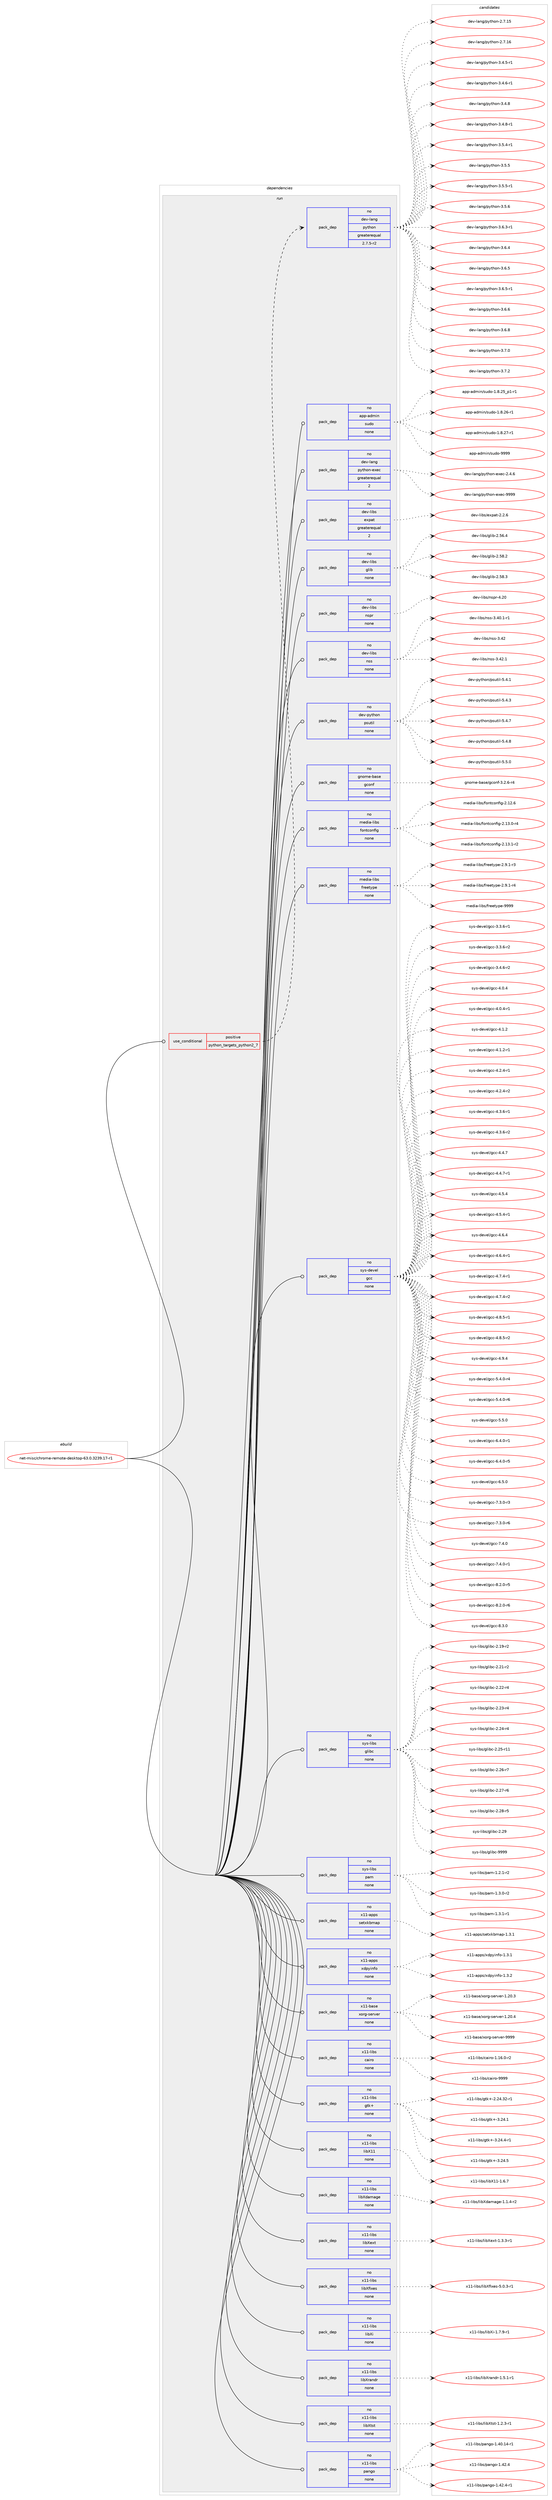 digraph prolog {

# *************
# Graph options
# *************

newrank=true;
concentrate=true;
compound=true;
graph [rankdir=LR,fontname=Helvetica,fontsize=10,ranksep=1.5];#, ranksep=2.5, nodesep=0.2];
edge  [arrowhead=vee];
node  [fontname=Helvetica,fontsize=10];

# **********
# The ebuild
# **********

subgraph cluster_leftcol {
color=gray;
rank=same;
label=<<i>ebuild</i>>;
id [label="net-misc/chrome-remote-desktop-63.0.3239.17-r1", color=red, width=4, href="../net-misc/chrome-remote-desktop-63.0.3239.17-r1.svg"];
}

# ****************
# The dependencies
# ****************

subgraph cluster_midcol {
color=gray;
label=<<i>dependencies</i>>;
subgraph cluster_compile {
fillcolor="#eeeeee";
style=filled;
label=<<i>compile</i>>;
}
subgraph cluster_compileandrun {
fillcolor="#eeeeee";
style=filled;
label=<<i>compile and run</i>>;
}
subgraph cluster_run {
fillcolor="#eeeeee";
style=filled;
label=<<i>run</i>>;
subgraph cond447942 {
dependency1666255 [label=<<TABLE BORDER="0" CELLBORDER="1" CELLSPACING="0" CELLPADDING="4"><TR><TD ROWSPAN="3" CELLPADDING="10">use_conditional</TD></TR><TR><TD>positive</TD></TR><TR><TD>python_targets_python2_7</TD></TR></TABLE>>, shape=none, color=red];
subgraph pack1191206 {
dependency1666256 [label=<<TABLE BORDER="0" CELLBORDER="1" CELLSPACING="0" CELLPADDING="4" WIDTH="220"><TR><TD ROWSPAN="6" CELLPADDING="30">pack_dep</TD></TR><TR><TD WIDTH="110">no</TD></TR><TR><TD>dev-lang</TD></TR><TR><TD>python</TD></TR><TR><TD>greaterequal</TD></TR><TR><TD>2.7.5-r2</TD></TR></TABLE>>, shape=none, color=blue];
}
dependency1666255:e -> dependency1666256:w [weight=20,style="dashed",arrowhead="vee"];
}
id:e -> dependency1666255:w [weight=20,style="solid",arrowhead="odot"];
subgraph pack1191207 {
dependency1666257 [label=<<TABLE BORDER="0" CELLBORDER="1" CELLSPACING="0" CELLPADDING="4" WIDTH="220"><TR><TD ROWSPAN="6" CELLPADDING="30">pack_dep</TD></TR><TR><TD WIDTH="110">no</TD></TR><TR><TD>app-admin</TD></TR><TR><TD>sudo</TD></TR><TR><TD>none</TD></TR><TR><TD></TD></TR></TABLE>>, shape=none, color=blue];
}
id:e -> dependency1666257:w [weight=20,style="solid",arrowhead="odot"];
subgraph pack1191208 {
dependency1666258 [label=<<TABLE BORDER="0" CELLBORDER="1" CELLSPACING="0" CELLPADDING="4" WIDTH="220"><TR><TD ROWSPAN="6" CELLPADDING="30">pack_dep</TD></TR><TR><TD WIDTH="110">no</TD></TR><TR><TD>dev-lang</TD></TR><TR><TD>python-exec</TD></TR><TR><TD>greaterequal</TD></TR><TR><TD>2</TD></TR></TABLE>>, shape=none, color=blue];
}
id:e -> dependency1666258:w [weight=20,style="solid",arrowhead="odot"];
subgraph pack1191209 {
dependency1666259 [label=<<TABLE BORDER="0" CELLBORDER="1" CELLSPACING="0" CELLPADDING="4" WIDTH="220"><TR><TD ROWSPAN="6" CELLPADDING="30">pack_dep</TD></TR><TR><TD WIDTH="110">no</TD></TR><TR><TD>dev-libs</TD></TR><TR><TD>expat</TD></TR><TR><TD>greaterequal</TD></TR><TR><TD>2</TD></TR></TABLE>>, shape=none, color=blue];
}
id:e -> dependency1666259:w [weight=20,style="solid",arrowhead="odot"];
subgraph pack1191210 {
dependency1666260 [label=<<TABLE BORDER="0" CELLBORDER="1" CELLSPACING="0" CELLPADDING="4" WIDTH="220"><TR><TD ROWSPAN="6" CELLPADDING="30">pack_dep</TD></TR><TR><TD WIDTH="110">no</TD></TR><TR><TD>dev-libs</TD></TR><TR><TD>glib</TD></TR><TR><TD>none</TD></TR><TR><TD></TD></TR></TABLE>>, shape=none, color=blue];
}
id:e -> dependency1666260:w [weight=20,style="solid",arrowhead="odot"];
subgraph pack1191211 {
dependency1666261 [label=<<TABLE BORDER="0" CELLBORDER="1" CELLSPACING="0" CELLPADDING="4" WIDTH="220"><TR><TD ROWSPAN="6" CELLPADDING="30">pack_dep</TD></TR><TR><TD WIDTH="110">no</TD></TR><TR><TD>dev-libs</TD></TR><TR><TD>nspr</TD></TR><TR><TD>none</TD></TR><TR><TD></TD></TR></TABLE>>, shape=none, color=blue];
}
id:e -> dependency1666261:w [weight=20,style="solid",arrowhead="odot"];
subgraph pack1191212 {
dependency1666262 [label=<<TABLE BORDER="0" CELLBORDER="1" CELLSPACING="0" CELLPADDING="4" WIDTH="220"><TR><TD ROWSPAN="6" CELLPADDING="30">pack_dep</TD></TR><TR><TD WIDTH="110">no</TD></TR><TR><TD>dev-libs</TD></TR><TR><TD>nss</TD></TR><TR><TD>none</TD></TR><TR><TD></TD></TR></TABLE>>, shape=none, color=blue];
}
id:e -> dependency1666262:w [weight=20,style="solid",arrowhead="odot"];
subgraph pack1191213 {
dependency1666263 [label=<<TABLE BORDER="0" CELLBORDER="1" CELLSPACING="0" CELLPADDING="4" WIDTH="220"><TR><TD ROWSPAN="6" CELLPADDING="30">pack_dep</TD></TR><TR><TD WIDTH="110">no</TD></TR><TR><TD>dev-python</TD></TR><TR><TD>psutil</TD></TR><TR><TD>none</TD></TR><TR><TD></TD></TR></TABLE>>, shape=none, color=blue];
}
id:e -> dependency1666263:w [weight=20,style="solid",arrowhead="odot"];
subgraph pack1191214 {
dependency1666264 [label=<<TABLE BORDER="0" CELLBORDER="1" CELLSPACING="0" CELLPADDING="4" WIDTH="220"><TR><TD ROWSPAN="6" CELLPADDING="30">pack_dep</TD></TR><TR><TD WIDTH="110">no</TD></TR><TR><TD>gnome-base</TD></TR><TR><TD>gconf</TD></TR><TR><TD>none</TD></TR><TR><TD></TD></TR></TABLE>>, shape=none, color=blue];
}
id:e -> dependency1666264:w [weight=20,style="solid",arrowhead="odot"];
subgraph pack1191215 {
dependency1666265 [label=<<TABLE BORDER="0" CELLBORDER="1" CELLSPACING="0" CELLPADDING="4" WIDTH="220"><TR><TD ROWSPAN="6" CELLPADDING="30">pack_dep</TD></TR><TR><TD WIDTH="110">no</TD></TR><TR><TD>media-libs</TD></TR><TR><TD>fontconfig</TD></TR><TR><TD>none</TD></TR><TR><TD></TD></TR></TABLE>>, shape=none, color=blue];
}
id:e -> dependency1666265:w [weight=20,style="solid",arrowhead="odot"];
subgraph pack1191216 {
dependency1666266 [label=<<TABLE BORDER="0" CELLBORDER="1" CELLSPACING="0" CELLPADDING="4" WIDTH="220"><TR><TD ROWSPAN="6" CELLPADDING="30">pack_dep</TD></TR><TR><TD WIDTH="110">no</TD></TR><TR><TD>media-libs</TD></TR><TR><TD>freetype</TD></TR><TR><TD>none</TD></TR><TR><TD></TD></TR></TABLE>>, shape=none, color=blue];
}
id:e -> dependency1666266:w [weight=20,style="solid",arrowhead="odot"];
subgraph pack1191217 {
dependency1666267 [label=<<TABLE BORDER="0" CELLBORDER="1" CELLSPACING="0" CELLPADDING="4" WIDTH="220"><TR><TD ROWSPAN="6" CELLPADDING="30">pack_dep</TD></TR><TR><TD WIDTH="110">no</TD></TR><TR><TD>sys-devel</TD></TR><TR><TD>gcc</TD></TR><TR><TD>none</TD></TR><TR><TD></TD></TR></TABLE>>, shape=none, color=blue];
}
id:e -> dependency1666267:w [weight=20,style="solid",arrowhead="odot"];
subgraph pack1191218 {
dependency1666268 [label=<<TABLE BORDER="0" CELLBORDER="1" CELLSPACING="0" CELLPADDING="4" WIDTH="220"><TR><TD ROWSPAN="6" CELLPADDING="30">pack_dep</TD></TR><TR><TD WIDTH="110">no</TD></TR><TR><TD>sys-libs</TD></TR><TR><TD>glibc</TD></TR><TR><TD>none</TD></TR><TR><TD></TD></TR></TABLE>>, shape=none, color=blue];
}
id:e -> dependency1666268:w [weight=20,style="solid",arrowhead="odot"];
subgraph pack1191219 {
dependency1666269 [label=<<TABLE BORDER="0" CELLBORDER="1" CELLSPACING="0" CELLPADDING="4" WIDTH="220"><TR><TD ROWSPAN="6" CELLPADDING="30">pack_dep</TD></TR><TR><TD WIDTH="110">no</TD></TR><TR><TD>sys-libs</TD></TR><TR><TD>pam</TD></TR><TR><TD>none</TD></TR><TR><TD></TD></TR></TABLE>>, shape=none, color=blue];
}
id:e -> dependency1666269:w [weight=20,style="solid",arrowhead="odot"];
subgraph pack1191220 {
dependency1666270 [label=<<TABLE BORDER="0" CELLBORDER="1" CELLSPACING="0" CELLPADDING="4" WIDTH="220"><TR><TD ROWSPAN="6" CELLPADDING="30">pack_dep</TD></TR><TR><TD WIDTH="110">no</TD></TR><TR><TD>x11-apps</TD></TR><TR><TD>setxkbmap</TD></TR><TR><TD>none</TD></TR><TR><TD></TD></TR></TABLE>>, shape=none, color=blue];
}
id:e -> dependency1666270:w [weight=20,style="solid",arrowhead="odot"];
subgraph pack1191221 {
dependency1666271 [label=<<TABLE BORDER="0" CELLBORDER="1" CELLSPACING="0" CELLPADDING="4" WIDTH="220"><TR><TD ROWSPAN="6" CELLPADDING="30">pack_dep</TD></TR><TR><TD WIDTH="110">no</TD></TR><TR><TD>x11-apps</TD></TR><TR><TD>xdpyinfo</TD></TR><TR><TD>none</TD></TR><TR><TD></TD></TR></TABLE>>, shape=none, color=blue];
}
id:e -> dependency1666271:w [weight=20,style="solid",arrowhead="odot"];
subgraph pack1191222 {
dependency1666272 [label=<<TABLE BORDER="0" CELLBORDER="1" CELLSPACING="0" CELLPADDING="4" WIDTH="220"><TR><TD ROWSPAN="6" CELLPADDING="30">pack_dep</TD></TR><TR><TD WIDTH="110">no</TD></TR><TR><TD>x11-base</TD></TR><TR><TD>xorg-server</TD></TR><TR><TD>none</TD></TR><TR><TD></TD></TR></TABLE>>, shape=none, color=blue];
}
id:e -> dependency1666272:w [weight=20,style="solid",arrowhead="odot"];
subgraph pack1191223 {
dependency1666273 [label=<<TABLE BORDER="0" CELLBORDER="1" CELLSPACING="0" CELLPADDING="4" WIDTH="220"><TR><TD ROWSPAN="6" CELLPADDING="30">pack_dep</TD></TR><TR><TD WIDTH="110">no</TD></TR><TR><TD>x11-libs</TD></TR><TR><TD>cairo</TD></TR><TR><TD>none</TD></TR><TR><TD></TD></TR></TABLE>>, shape=none, color=blue];
}
id:e -> dependency1666273:w [weight=20,style="solid",arrowhead="odot"];
subgraph pack1191224 {
dependency1666274 [label=<<TABLE BORDER="0" CELLBORDER="1" CELLSPACING="0" CELLPADDING="4" WIDTH="220"><TR><TD ROWSPAN="6" CELLPADDING="30">pack_dep</TD></TR><TR><TD WIDTH="110">no</TD></TR><TR><TD>x11-libs</TD></TR><TR><TD>gtk+</TD></TR><TR><TD>none</TD></TR><TR><TD></TD></TR></TABLE>>, shape=none, color=blue];
}
id:e -> dependency1666274:w [weight=20,style="solid",arrowhead="odot"];
subgraph pack1191225 {
dependency1666275 [label=<<TABLE BORDER="0" CELLBORDER="1" CELLSPACING="0" CELLPADDING="4" WIDTH="220"><TR><TD ROWSPAN="6" CELLPADDING="30">pack_dep</TD></TR><TR><TD WIDTH="110">no</TD></TR><TR><TD>x11-libs</TD></TR><TR><TD>libX11</TD></TR><TR><TD>none</TD></TR><TR><TD></TD></TR></TABLE>>, shape=none, color=blue];
}
id:e -> dependency1666275:w [weight=20,style="solid",arrowhead="odot"];
subgraph pack1191226 {
dependency1666276 [label=<<TABLE BORDER="0" CELLBORDER="1" CELLSPACING="0" CELLPADDING="4" WIDTH="220"><TR><TD ROWSPAN="6" CELLPADDING="30">pack_dep</TD></TR><TR><TD WIDTH="110">no</TD></TR><TR><TD>x11-libs</TD></TR><TR><TD>libXdamage</TD></TR><TR><TD>none</TD></TR><TR><TD></TD></TR></TABLE>>, shape=none, color=blue];
}
id:e -> dependency1666276:w [weight=20,style="solid",arrowhead="odot"];
subgraph pack1191227 {
dependency1666277 [label=<<TABLE BORDER="0" CELLBORDER="1" CELLSPACING="0" CELLPADDING="4" WIDTH="220"><TR><TD ROWSPAN="6" CELLPADDING="30">pack_dep</TD></TR><TR><TD WIDTH="110">no</TD></TR><TR><TD>x11-libs</TD></TR><TR><TD>libXext</TD></TR><TR><TD>none</TD></TR><TR><TD></TD></TR></TABLE>>, shape=none, color=blue];
}
id:e -> dependency1666277:w [weight=20,style="solid",arrowhead="odot"];
subgraph pack1191228 {
dependency1666278 [label=<<TABLE BORDER="0" CELLBORDER="1" CELLSPACING="0" CELLPADDING="4" WIDTH="220"><TR><TD ROWSPAN="6" CELLPADDING="30">pack_dep</TD></TR><TR><TD WIDTH="110">no</TD></TR><TR><TD>x11-libs</TD></TR><TR><TD>libXfixes</TD></TR><TR><TD>none</TD></TR><TR><TD></TD></TR></TABLE>>, shape=none, color=blue];
}
id:e -> dependency1666278:w [weight=20,style="solid",arrowhead="odot"];
subgraph pack1191229 {
dependency1666279 [label=<<TABLE BORDER="0" CELLBORDER="1" CELLSPACING="0" CELLPADDING="4" WIDTH="220"><TR><TD ROWSPAN="6" CELLPADDING="30">pack_dep</TD></TR><TR><TD WIDTH="110">no</TD></TR><TR><TD>x11-libs</TD></TR><TR><TD>libXi</TD></TR><TR><TD>none</TD></TR><TR><TD></TD></TR></TABLE>>, shape=none, color=blue];
}
id:e -> dependency1666279:w [weight=20,style="solid",arrowhead="odot"];
subgraph pack1191230 {
dependency1666280 [label=<<TABLE BORDER="0" CELLBORDER="1" CELLSPACING="0" CELLPADDING="4" WIDTH="220"><TR><TD ROWSPAN="6" CELLPADDING="30">pack_dep</TD></TR><TR><TD WIDTH="110">no</TD></TR><TR><TD>x11-libs</TD></TR><TR><TD>libXrandr</TD></TR><TR><TD>none</TD></TR><TR><TD></TD></TR></TABLE>>, shape=none, color=blue];
}
id:e -> dependency1666280:w [weight=20,style="solid",arrowhead="odot"];
subgraph pack1191231 {
dependency1666281 [label=<<TABLE BORDER="0" CELLBORDER="1" CELLSPACING="0" CELLPADDING="4" WIDTH="220"><TR><TD ROWSPAN="6" CELLPADDING="30">pack_dep</TD></TR><TR><TD WIDTH="110">no</TD></TR><TR><TD>x11-libs</TD></TR><TR><TD>libXtst</TD></TR><TR><TD>none</TD></TR><TR><TD></TD></TR></TABLE>>, shape=none, color=blue];
}
id:e -> dependency1666281:w [weight=20,style="solid",arrowhead="odot"];
subgraph pack1191232 {
dependency1666282 [label=<<TABLE BORDER="0" CELLBORDER="1" CELLSPACING="0" CELLPADDING="4" WIDTH="220"><TR><TD ROWSPAN="6" CELLPADDING="30">pack_dep</TD></TR><TR><TD WIDTH="110">no</TD></TR><TR><TD>x11-libs</TD></TR><TR><TD>pango</TD></TR><TR><TD>none</TD></TR><TR><TD></TD></TR></TABLE>>, shape=none, color=blue];
}
id:e -> dependency1666282:w [weight=20,style="solid",arrowhead="odot"];
}
}

# **************
# The candidates
# **************

subgraph cluster_choices {
rank=same;
color=gray;
label=<<i>candidates</i>>;

subgraph choice1191206 {
color=black;
nodesep=1;
choice10010111845108971101034711212111610411111045504655464953 [label="dev-lang/python-2.7.15", color=red, width=4,href="../dev-lang/python-2.7.15.svg"];
choice10010111845108971101034711212111610411111045504655464954 [label="dev-lang/python-2.7.16", color=red, width=4,href="../dev-lang/python-2.7.16.svg"];
choice1001011184510897110103471121211161041111104551465246534511449 [label="dev-lang/python-3.4.5-r1", color=red, width=4,href="../dev-lang/python-3.4.5-r1.svg"];
choice1001011184510897110103471121211161041111104551465246544511449 [label="dev-lang/python-3.4.6-r1", color=red, width=4,href="../dev-lang/python-3.4.6-r1.svg"];
choice100101118451089711010347112121116104111110455146524656 [label="dev-lang/python-3.4.8", color=red, width=4,href="../dev-lang/python-3.4.8.svg"];
choice1001011184510897110103471121211161041111104551465246564511449 [label="dev-lang/python-3.4.8-r1", color=red, width=4,href="../dev-lang/python-3.4.8-r1.svg"];
choice1001011184510897110103471121211161041111104551465346524511449 [label="dev-lang/python-3.5.4-r1", color=red, width=4,href="../dev-lang/python-3.5.4-r1.svg"];
choice100101118451089711010347112121116104111110455146534653 [label="dev-lang/python-3.5.5", color=red, width=4,href="../dev-lang/python-3.5.5.svg"];
choice1001011184510897110103471121211161041111104551465346534511449 [label="dev-lang/python-3.5.5-r1", color=red, width=4,href="../dev-lang/python-3.5.5-r1.svg"];
choice100101118451089711010347112121116104111110455146534654 [label="dev-lang/python-3.5.6", color=red, width=4,href="../dev-lang/python-3.5.6.svg"];
choice1001011184510897110103471121211161041111104551465446514511449 [label="dev-lang/python-3.6.3-r1", color=red, width=4,href="../dev-lang/python-3.6.3-r1.svg"];
choice100101118451089711010347112121116104111110455146544652 [label="dev-lang/python-3.6.4", color=red, width=4,href="../dev-lang/python-3.6.4.svg"];
choice100101118451089711010347112121116104111110455146544653 [label="dev-lang/python-3.6.5", color=red, width=4,href="../dev-lang/python-3.6.5.svg"];
choice1001011184510897110103471121211161041111104551465446534511449 [label="dev-lang/python-3.6.5-r1", color=red, width=4,href="../dev-lang/python-3.6.5-r1.svg"];
choice100101118451089711010347112121116104111110455146544654 [label="dev-lang/python-3.6.6", color=red, width=4,href="../dev-lang/python-3.6.6.svg"];
choice100101118451089711010347112121116104111110455146544656 [label="dev-lang/python-3.6.8", color=red, width=4,href="../dev-lang/python-3.6.8.svg"];
choice100101118451089711010347112121116104111110455146554648 [label="dev-lang/python-3.7.0", color=red, width=4,href="../dev-lang/python-3.7.0.svg"];
choice100101118451089711010347112121116104111110455146554650 [label="dev-lang/python-3.7.2", color=red, width=4,href="../dev-lang/python-3.7.2.svg"];
dependency1666256:e -> choice10010111845108971101034711212111610411111045504655464953:w [style=dotted,weight="100"];
dependency1666256:e -> choice10010111845108971101034711212111610411111045504655464954:w [style=dotted,weight="100"];
dependency1666256:e -> choice1001011184510897110103471121211161041111104551465246534511449:w [style=dotted,weight="100"];
dependency1666256:e -> choice1001011184510897110103471121211161041111104551465246544511449:w [style=dotted,weight="100"];
dependency1666256:e -> choice100101118451089711010347112121116104111110455146524656:w [style=dotted,weight="100"];
dependency1666256:e -> choice1001011184510897110103471121211161041111104551465246564511449:w [style=dotted,weight="100"];
dependency1666256:e -> choice1001011184510897110103471121211161041111104551465346524511449:w [style=dotted,weight="100"];
dependency1666256:e -> choice100101118451089711010347112121116104111110455146534653:w [style=dotted,weight="100"];
dependency1666256:e -> choice1001011184510897110103471121211161041111104551465346534511449:w [style=dotted,weight="100"];
dependency1666256:e -> choice100101118451089711010347112121116104111110455146534654:w [style=dotted,weight="100"];
dependency1666256:e -> choice1001011184510897110103471121211161041111104551465446514511449:w [style=dotted,weight="100"];
dependency1666256:e -> choice100101118451089711010347112121116104111110455146544652:w [style=dotted,weight="100"];
dependency1666256:e -> choice100101118451089711010347112121116104111110455146544653:w [style=dotted,weight="100"];
dependency1666256:e -> choice1001011184510897110103471121211161041111104551465446534511449:w [style=dotted,weight="100"];
dependency1666256:e -> choice100101118451089711010347112121116104111110455146544654:w [style=dotted,weight="100"];
dependency1666256:e -> choice100101118451089711010347112121116104111110455146544656:w [style=dotted,weight="100"];
dependency1666256:e -> choice100101118451089711010347112121116104111110455146554648:w [style=dotted,weight="100"];
dependency1666256:e -> choice100101118451089711010347112121116104111110455146554650:w [style=dotted,weight="100"];
}
subgraph choice1191207 {
color=black;
nodesep=1;
choice971121124597100109105110471151171001114549465646505395112494511449 [label="app-admin/sudo-1.8.25_p1-r1", color=red, width=4,href="../app-admin/sudo-1.8.25_p1-r1.svg"];
choice97112112459710010910511047115117100111454946564650544511449 [label="app-admin/sudo-1.8.26-r1", color=red, width=4,href="../app-admin/sudo-1.8.26-r1.svg"];
choice97112112459710010910511047115117100111454946564650554511449 [label="app-admin/sudo-1.8.27-r1", color=red, width=4,href="../app-admin/sudo-1.8.27-r1.svg"];
choice971121124597100109105110471151171001114557575757 [label="app-admin/sudo-9999", color=red, width=4,href="../app-admin/sudo-9999.svg"];
dependency1666257:e -> choice971121124597100109105110471151171001114549465646505395112494511449:w [style=dotted,weight="100"];
dependency1666257:e -> choice97112112459710010910511047115117100111454946564650544511449:w [style=dotted,weight="100"];
dependency1666257:e -> choice97112112459710010910511047115117100111454946564650554511449:w [style=dotted,weight="100"];
dependency1666257:e -> choice971121124597100109105110471151171001114557575757:w [style=dotted,weight="100"];
}
subgraph choice1191208 {
color=black;
nodesep=1;
choice1001011184510897110103471121211161041111104510112010199455046524654 [label="dev-lang/python-exec-2.4.6", color=red, width=4,href="../dev-lang/python-exec-2.4.6.svg"];
choice10010111845108971101034711212111610411111045101120101994557575757 [label="dev-lang/python-exec-9999", color=red, width=4,href="../dev-lang/python-exec-9999.svg"];
dependency1666258:e -> choice1001011184510897110103471121211161041111104510112010199455046524654:w [style=dotted,weight="100"];
dependency1666258:e -> choice10010111845108971101034711212111610411111045101120101994557575757:w [style=dotted,weight="100"];
}
subgraph choice1191209 {
color=black;
nodesep=1;
choice10010111845108105981154710112011297116455046504654 [label="dev-libs/expat-2.2.6", color=red, width=4,href="../dev-libs/expat-2.2.6.svg"];
dependency1666259:e -> choice10010111845108105981154710112011297116455046504654:w [style=dotted,weight="100"];
}
subgraph choice1191210 {
color=black;
nodesep=1;
choice1001011184510810598115471031081059845504653544652 [label="dev-libs/glib-2.56.4", color=red, width=4,href="../dev-libs/glib-2.56.4.svg"];
choice1001011184510810598115471031081059845504653564650 [label="dev-libs/glib-2.58.2", color=red, width=4,href="../dev-libs/glib-2.58.2.svg"];
choice1001011184510810598115471031081059845504653564651 [label="dev-libs/glib-2.58.3", color=red, width=4,href="../dev-libs/glib-2.58.3.svg"];
dependency1666260:e -> choice1001011184510810598115471031081059845504653544652:w [style=dotted,weight="100"];
dependency1666260:e -> choice1001011184510810598115471031081059845504653564650:w [style=dotted,weight="100"];
dependency1666260:e -> choice1001011184510810598115471031081059845504653564651:w [style=dotted,weight="100"];
}
subgraph choice1191211 {
color=black;
nodesep=1;
choice1001011184510810598115471101151121144552465048 [label="dev-libs/nspr-4.20", color=red, width=4,href="../dev-libs/nspr-4.20.svg"];
dependency1666261:e -> choice1001011184510810598115471101151121144552465048:w [style=dotted,weight="100"];
}
subgraph choice1191212 {
color=black;
nodesep=1;
choice100101118451081059811547110115115455146524846494511449 [label="dev-libs/nss-3.40.1-r1", color=red, width=4,href="../dev-libs/nss-3.40.1-r1.svg"];
choice1001011184510810598115471101151154551465250 [label="dev-libs/nss-3.42", color=red, width=4,href="../dev-libs/nss-3.42.svg"];
choice10010111845108105981154711011511545514652504649 [label="dev-libs/nss-3.42.1", color=red, width=4,href="../dev-libs/nss-3.42.1.svg"];
dependency1666262:e -> choice100101118451081059811547110115115455146524846494511449:w [style=dotted,weight="100"];
dependency1666262:e -> choice1001011184510810598115471101151154551465250:w [style=dotted,weight="100"];
dependency1666262:e -> choice10010111845108105981154711011511545514652504649:w [style=dotted,weight="100"];
}
subgraph choice1191213 {
color=black;
nodesep=1;
choice1001011184511212111610411111047112115117116105108455346524649 [label="dev-python/psutil-5.4.1", color=red, width=4,href="../dev-python/psutil-5.4.1.svg"];
choice1001011184511212111610411111047112115117116105108455346524651 [label="dev-python/psutil-5.4.3", color=red, width=4,href="../dev-python/psutil-5.4.3.svg"];
choice1001011184511212111610411111047112115117116105108455346524655 [label="dev-python/psutil-5.4.7", color=red, width=4,href="../dev-python/psutil-5.4.7.svg"];
choice1001011184511212111610411111047112115117116105108455346524656 [label="dev-python/psutil-5.4.8", color=red, width=4,href="../dev-python/psutil-5.4.8.svg"];
choice1001011184511212111610411111047112115117116105108455346534648 [label="dev-python/psutil-5.5.0", color=red, width=4,href="../dev-python/psutil-5.5.0.svg"];
dependency1666263:e -> choice1001011184511212111610411111047112115117116105108455346524649:w [style=dotted,weight="100"];
dependency1666263:e -> choice1001011184511212111610411111047112115117116105108455346524651:w [style=dotted,weight="100"];
dependency1666263:e -> choice1001011184511212111610411111047112115117116105108455346524655:w [style=dotted,weight="100"];
dependency1666263:e -> choice1001011184511212111610411111047112115117116105108455346524656:w [style=dotted,weight="100"];
dependency1666263:e -> choice1001011184511212111610411111047112115117116105108455346534648:w [style=dotted,weight="100"];
}
subgraph choice1191214 {
color=black;
nodesep=1;
choice10311011110910145989711510147103991111101024551465046544511452 [label="gnome-base/gconf-3.2.6-r4", color=red, width=4,href="../gnome-base/gconf-3.2.6-r4.svg"];
dependency1666264:e -> choice10311011110910145989711510147103991111101024551465046544511452:w [style=dotted,weight="100"];
}
subgraph choice1191215 {
color=black;
nodesep=1;
choice109101100105974510810598115471021111101169911111010210510345504649504654 [label="media-libs/fontconfig-2.12.6", color=red, width=4,href="../media-libs/fontconfig-2.12.6.svg"];
choice1091011001059745108105981154710211111011699111110102105103455046495146484511452 [label="media-libs/fontconfig-2.13.0-r4", color=red, width=4,href="../media-libs/fontconfig-2.13.0-r4.svg"];
choice1091011001059745108105981154710211111011699111110102105103455046495146494511450 [label="media-libs/fontconfig-2.13.1-r2", color=red, width=4,href="../media-libs/fontconfig-2.13.1-r2.svg"];
dependency1666265:e -> choice109101100105974510810598115471021111101169911111010210510345504649504654:w [style=dotted,weight="100"];
dependency1666265:e -> choice1091011001059745108105981154710211111011699111110102105103455046495146484511452:w [style=dotted,weight="100"];
dependency1666265:e -> choice1091011001059745108105981154710211111011699111110102105103455046495146494511450:w [style=dotted,weight="100"];
}
subgraph choice1191216 {
color=black;
nodesep=1;
choice109101100105974510810598115471021141011011161211121014550465746494511451 [label="media-libs/freetype-2.9.1-r3", color=red, width=4,href="../media-libs/freetype-2.9.1-r3.svg"];
choice109101100105974510810598115471021141011011161211121014550465746494511452 [label="media-libs/freetype-2.9.1-r4", color=red, width=4,href="../media-libs/freetype-2.9.1-r4.svg"];
choice109101100105974510810598115471021141011011161211121014557575757 [label="media-libs/freetype-9999", color=red, width=4,href="../media-libs/freetype-9999.svg"];
dependency1666266:e -> choice109101100105974510810598115471021141011011161211121014550465746494511451:w [style=dotted,weight="100"];
dependency1666266:e -> choice109101100105974510810598115471021141011011161211121014550465746494511452:w [style=dotted,weight="100"];
dependency1666266:e -> choice109101100105974510810598115471021141011011161211121014557575757:w [style=dotted,weight="100"];
}
subgraph choice1191217 {
color=black;
nodesep=1;
choice115121115451001011181011084710399994551465146544511449 [label="sys-devel/gcc-3.3.6-r1", color=red, width=4,href="../sys-devel/gcc-3.3.6-r1.svg"];
choice115121115451001011181011084710399994551465146544511450 [label="sys-devel/gcc-3.3.6-r2", color=red, width=4,href="../sys-devel/gcc-3.3.6-r2.svg"];
choice115121115451001011181011084710399994551465246544511450 [label="sys-devel/gcc-3.4.6-r2", color=red, width=4,href="../sys-devel/gcc-3.4.6-r2.svg"];
choice11512111545100101118101108471039999455246484652 [label="sys-devel/gcc-4.0.4", color=red, width=4,href="../sys-devel/gcc-4.0.4.svg"];
choice115121115451001011181011084710399994552464846524511449 [label="sys-devel/gcc-4.0.4-r1", color=red, width=4,href="../sys-devel/gcc-4.0.4-r1.svg"];
choice11512111545100101118101108471039999455246494650 [label="sys-devel/gcc-4.1.2", color=red, width=4,href="../sys-devel/gcc-4.1.2.svg"];
choice115121115451001011181011084710399994552464946504511449 [label="sys-devel/gcc-4.1.2-r1", color=red, width=4,href="../sys-devel/gcc-4.1.2-r1.svg"];
choice115121115451001011181011084710399994552465046524511449 [label="sys-devel/gcc-4.2.4-r1", color=red, width=4,href="../sys-devel/gcc-4.2.4-r1.svg"];
choice115121115451001011181011084710399994552465046524511450 [label="sys-devel/gcc-4.2.4-r2", color=red, width=4,href="../sys-devel/gcc-4.2.4-r2.svg"];
choice115121115451001011181011084710399994552465146544511449 [label="sys-devel/gcc-4.3.6-r1", color=red, width=4,href="../sys-devel/gcc-4.3.6-r1.svg"];
choice115121115451001011181011084710399994552465146544511450 [label="sys-devel/gcc-4.3.6-r2", color=red, width=4,href="../sys-devel/gcc-4.3.6-r2.svg"];
choice11512111545100101118101108471039999455246524655 [label="sys-devel/gcc-4.4.7", color=red, width=4,href="../sys-devel/gcc-4.4.7.svg"];
choice115121115451001011181011084710399994552465246554511449 [label="sys-devel/gcc-4.4.7-r1", color=red, width=4,href="../sys-devel/gcc-4.4.7-r1.svg"];
choice11512111545100101118101108471039999455246534652 [label="sys-devel/gcc-4.5.4", color=red, width=4,href="../sys-devel/gcc-4.5.4.svg"];
choice115121115451001011181011084710399994552465346524511449 [label="sys-devel/gcc-4.5.4-r1", color=red, width=4,href="../sys-devel/gcc-4.5.4-r1.svg"];
choice11512111545100101118101108471039999455246544652 [label="sys-devel/gcc-4.6.4", color=red, width=4,href="../sys-devel/gcc-4.6.4.svg"];
choice115121115451001011181011084710399994552465446524511449 [label="sys-devel/gcc-4.6.4-r1", color=red, width=4,href="../sys-devel/gcc-4.6.4-r1.svg"];
choice115121115451001011181011084710399994552465546524511449 [label="sys-devel/gcc-4.7.4-r1", color=red, width=4,href="../sys-devel/gcc-4.7.4-r1.svg"];
choice115121115451001011181011084710399994552465546524511450 [label="sys-devel/gcc-4.7.4-r2", color=red, width=4,href="../sys-devel/gcc-4.7.4-r2.svg"];
choice115121115451001011181011084710399994552465646534511449 [label="sys-devel/gcc-4.8.5-r1", color=red, width=4,href="../sys-devel/gcc-4.8.5-r1.svg"];
choice115121115451001011181011084710399994552465646534511450 [label="sys-devel/gcc-4.8.5-r2", color=red, width=4,href="../sys-devel/gcc-4.8.5-r2.svg"];
choice11512111545100101118101108471039999455246574652 [label="sys-devel/gcc-4.9.4", color=red, width=4,href="../sys-devel/gcc-4.9.4.svg"];
choice115121115451001011181011084710399994553465246484511452 [label="sys-devel/gcc-5.4.0-r4", color=red, width=4,href="../sys-devel/gcc-5.4.0-r4.svg"];
choice115121115451001011181011084710399994553465246484511454 [label="sys-devel/gcc-5.4.0-r6", color=red, width=4,href="../sys-devel/gcc-5.4.0-r6.svg"];
choice11512111545100101118101108471039999455346534648 [label="sys-devel/gcc-5.5.0", color=red, width=4,href="../sys-devel/gcc-5.5.0.svg"];
choice115121115451001011181011084710399994554465246484511449 [label="sys-devel/gcc-6.4.0-r1", color=red, width=4,href="../sys-devel/gcc-6.4.0-r1.svg"];
choice115121115451001011181011084710399994554465246484511453 [label="sys-devel/gcc-6.4.0-r5", color=red, width=4,href="../sys-devel/gcc-6.4.0-r5.svg"];
choice11512111545100101118101108471039999455446534648 [label="sys-devel/gcc-6.5.0", color=red, width=4,href="../sys-devel/gcc-6.5.0.svg"];
choice115121115451001011181011084710399994555465146484511451 [label="sys-devel/gcc-7.3.0-r3", color=red, width=4,href="../sys-devel/gcc-7.3.0-r3.svg"];
choice115121115451001011181011084710399994555465146484511454 [label="sys-devel/gcc-7.3.0-r6", color=red, width=4,href="../sys-devel/gcc-7.3.0-r6.svg"];
choice11512111545100101118101108471039999455546524648 [label="sys-devel/gcc-7.4.0", color=red, width=4,href="../sys-devel/gcc-7.4.0.svg"];
choice115121115451001011181011084710399994555465246484511449 [label="sys-devel/gcc-7.4.0-r1", color=red, width=4,href="../sys-devel/gcc-7.4.0-r1.svg"];
choice115121115451001011181011084710399994556465046484511453 [label="sys-devel/gcc-8.2.0-r5", color=red, width=4,href="../sys-devel/gcc-8.2.0-r5.svg"];
choice115121115451001011181011084710399994556465046484511454 [label="sys-devel/gcc-8.2.0-r6", color=red, width=4,href="../sys-devel/gcc-8.2.0-r6.svg"];
choice11512111545100101118101108471039999455646514648 [label="sys-devel/gcc-8.3.0", color=red, width=4,href="../sys-devel/gcc-8.3.0.svg"];
dependency1666267:e -> choice115121115451001011181011084710399994551465146544511449:w [style=dotted,weight="100"];
dependency1666267:e -> choice115121115451001011181011084710399994551465146544511450:w [style=dotted,weight="100"];
dependency1666267:e -> choice115121115451001011181011084710399994551465246544511450:w [style=dotted,weight="100"];
dependency1666267:e -> choice11512111545100101118101108471039999455246484652:w [style=dotted,weight="100"];
dependency1666267:e -> choice115121115451001011181011084710399994552464846524511449:w [style=dotted,weight="100"];
dependency1666267:e -> choice11512111545100101118101108471039999455246494650:w [style=dotted,weight="100"];
dependency1666267:e -> choice115121115451001011181011084710399994552464946504511449:w [style=dotted,weight="100"];
dependency1666267:e -> choice115121115451001011181011084710399994552465046524511449:w [style=dotted,weight="100"];
dependency1666267:e -> choice115121115451001011181011084710399994552465046524511450:w [style=dotted,weight="100"];
dependency1666267:e -> choice115121115451001011181011084710399994552465146544511449:w [style=dotted,weight="100"];
dependency1666267:e -> choice115121115451001011181011084710399994552465146544511450:w [style=dotted,weight="100"];
dependency1666267:e -> choice11512111545100101118101108471039999455246524655:w [style=dotted,weight="100"];
dependency1666267:e -> choice115121115451001011181011084710399994552465246554511449:w [style=dotted,weight="100"];
dependency1666267:e -> choice11512111545100101118101108471039999455246534652:w [style=dotted,weight="100"];
dependency1666267:e -> choice115121115451001011181011084710399994552465346524511449:w [style=dotted,weight="100"];
dependency1666267:e -> choice11512111545100101118101108471039999455246544652:w [style=dotted,weight="100"];
dependency1666267:e -> choice115121115451001011181011084710399994552465446524511449:w [style=dotted,weight="100"];
dependency1666267:e -> choice115121115451001011181011084710399994552465546524511449:w [style=dotted,weight="100"];
dependency1666267:e -> choice115121115451001011181011084710399994552465546524511450:w [style=dotted,weight="100"];
dependency1666267:e -> choice115121115451001011181011084710399994552465646534511449:w [style=dotted,weight="100"];
dependency1666267:e -> choice115121115451001011181011084710399994552465646534511450:w [style=dotted,weight="100"];
dependency1666267:e -> choice11512111545100101118101108471039999455246574652:w [style=dotted,weight="100"];
dependency1666267:e -> choice115121115451001011181011084710399994553465246484511452:w [style=dotted,weight="100"];
dependency1666267:e -> choice115121115451001011181011084710399994553465246484511454:w [style=dotted,weight="100"];
dependency1666267:e -> choice11512111545100101118101108471039999455346534648:w [style=dotted,weight="100"];
dependency1666267:e -> choice115121115451001011181011084710399994554465246484511449:w [style=dotted,weight="100"];
dependency1666267:e -> choice115121115451001011181011084710399994554465246484511453:w [style=dotted,weight="100"];
dependency1666267:e -> choice11512111545100101118101108471039999455446534648:w [style=dotted,weight="100"];
dependency1666267:e -> choice115121115451001011181011084710399994555465146484511451:w [style=dotted,weight="100"];
dependency1666267:e -> choice115121115451001011181011084710399994555465146484511454:w [style=dotted,weight="100"];
dependency1666267:e -> choice11512111545100101118101108471039999455546524648:w [style=dotted,weight="100"];
dependency1666267:e -> choice115121115451001011181011084710399994555465246484511449:w [style=dotted,weight="100"];
dependency1666267:e -> choice115121115451001011181011084710399994556465046484511453:w [style=dotted,weight="100"];
dependency1666267:e -> choice115121115451001011181011084710399994556465046484511454:w [style=dotted,weight="100"];
dependency1666267:e -> choice11512111545100101118101108471039999455646514648:w [style=dotted,weight="100"];
}
subgraph choice1191218 {
color=black;
nodesep=1;
choice115121115451081059811547103108105989945504649574511450 [label="sys-libs/glibc-2.19-r2", color=red, width=4,href="../sys-libs/glibc-2.19-r2.svg"];
choice115121115451081059811547103108105989945504650494511450 [label="sys-libs/glibc-2.21-r2", color=red, width=4,href="../sys-libs/glibc-2.21-r2.svg"];
choice115121115451081059811547103108105989945504650504511452 [label="sys-libs/glibc-2.22-r4", color=red, width=4,href="../sys-libs/glibc-2.22-r4.svg"];
choice115121115451081059811547103108105989945504650514511452 [label="sys-libs/glibc-2.23-r4", color=red, width=4,href="../sys-libs/glibc-2.23-r4.svg"];
choice115121115451081059811547103108105989945504650524511452 [label="sys-libs/glibc-2.24-r4", color=red, width=4,href="../sys-libs/glibc-2.24-r4.svg"];
choice11512111545108105981154710310810598994550465053451144949 [label="sys-libs/glibc-2.25-r11", color=red, width=4,href="../sys-libs/glibc-2.25-r11.svg"];
choice115121115451081059811547103108105989945504650544511455 [label="sys-libs/glibc-2.26-r7", color=red, width=4,href="../sys-libs/glibc-2.26-r7.svg"];
choice115121115451081059811547103108105989945504650554511454 [label="sys-libs/glibc-2.27-r6", color=red, width=4,href="../sys-libs/glibc-2.27-r6.svg"];
choice115121115451081059811547103108105989945504650564511453 [label="sys-libs/glibc-2.28-r5", color=red, width=4,href="../sys-libs/glibc-2.28-r5.svg"];
choice11512111545108105981154710310810598994550465057 [label="sys-libs/glibc-2.29", color=red, width=4,href="../sys-libs/glibc-2.29.svg"];
choice11512111545108105981154710310810598994557575757 [label="sys-libs/glibc-9999", color=red, width=4,href="../sys-libs/glibc-9999.svg"];
dependency1666268:e -> choice115121115451081059811547103108105989945504649574511450:w [style=dotted,weight="100"];
dependency1666268:e -> choice115121115451081059811547103108105989945504650494511450:w [style=dotted,weight="100"];
dependency1666268:e -> choice115121115451081059811547103108105989945504650504511452:w [style=dotted,weight="100"];
dependency1666268:e -> choice115121115451081059811547103108105989945504650514511452:w [style=dotted,weight="100"];
dependency1666268:e -> choice115121115451081059811547103108105989945504650524511452:w [style=dotted,weight="100"];
dependency1666268:e -> choice11512111545108105981154710310810598994550465053451144949:w [style=dotted,weight="100"];
dependency1666268:e -> choice115121115451081059811547103108105989945504650544511455:w [style=dotted,weight="100"];
dependency1666268:e -> choice115121115451081059811547103108105989945504650554511454:w [style=dotted,weight="100"];
dependency1666268:e -> choice115121115451081059811547103108105989945504650564511453:w [style=dotted,weight="100"];
dependency1666268:e -> choice11512111545108105981154710310810598994550465057:w [style=dotted,weight="100"];
dependency1666268:e -> choice11512111545108105981154710310810598994557575757:w [style=dotted,weight="100"];
}
subgraph choice1191219 {
color=black;
nodesep=1;
choice115121115451081059811547112971094549465046494511450 [label="sys-libs/pam-1.2.1-r2", color=red, width=4,href="../sys-libs/pam-1.2.1-r2.svg"];
choice115121115451081059811547112971094549465146484511450 [label="sys-libs/pam-1.3.0-r2", color=red, width=4,href="../sys-libs/pam-1.3.0-r2.svg"];
choice115121115451081059811547112971094549465146494511449 [label="sys-libs/pam-1.3.1-r1", color=red, width=4,href="../sys-libs/pam-1.3.1-r1.svg"];
dependency1666269:e -> choice115121115451081059811547112971094549465046494511450:w [style=dotted,weight="100"];
dependency1666269:e -> choice115121115451081059811547112971094549465146484511450:w [style=dotted,weight="100"];
dependency1666269:e -> choice115121115451081059811547112971094549465146494511449:w [style=dotted,weight="100"];
}
subgraph choice1191220 {
color=black;
nodesep=1;
choice12049494597112112115471151011161201079810997112454946514649 [label="x11-apps/setxkbmap-1.3.1", color=red, width=4,href="../x11-apps/setxkbmap-1.3.1.svg"];
dependency1666270:e -> choice12049494597112112115471151011161201079810997112454946514649:w [style=dotted,weight="100"];
}
subgraph choice1191221 {
color=black;
nodesep=1;
choice1204949459711211211547120100112121105110102111454946514649 [label="x11-apps/xdpyinfo-1.3.1", color=red, width=4,href="../x11-apps/xdpyinfo-1.3.1.svg"];
choice1204949459711211211547120100112121105110102111454946514650 [label="x11-apps/xdpyinfo-1.3.2", color=red, width=4,href="../x11-apps/xdpyinfo-1.3.2.svg"];
dependency1666271:e -> choice1204949459711211211547120100112121105110102111454946514649:w [style=dotted,weight="100"];
dependency1666271:e -> choice1204949459711211211547120100112121105110102111454946514650:w [style=dotted,weight="100"];
}
subgraph choice1191222 {
color=black;
nodesep=1;
choice1204949459897115101471201111141034511510111411810111445494650484651 [label="x11-base/xorg-server-1.20.3", color=red, width=4,href="../x11-base/xorg-server-1.20.3.svg"];
choice1204949459897115101471201111141034511510111411810111445494650484652 [label="x11-base/xorg-server-1.20.4", color=red, width=4,href="../x11-base/xorg-server-1.20.4.svg"];
choice120494945989711510147120111114103451151011141181011144557575757 [label="x11-base/xorg-server-9999", color=red, width=4,href="../x11-base/xorg-server-9999.svg"];
dependency1666272:e -> choice1204949459897115101471201111141034511510111411810111445494650484651:w [style=dotted,weight="100"];
dependency1666272:e -> choice1204949459897115101471201111141034511510111411810111445494650484652:w [style=dotted,weight="100"];
dependency1666272:e -> choice120494945989711510147120111114103451151011141181011144557575757:w [style=dotted,weight="100"];
}
subgraph choice1191223 {
color=black;
nodesep=1;
choice12049494510810598115479997105114111454946495446484511450 [label="x11-libs/cairo-1.16.0-r2", color=red, width=4,href="../x11-libs/cairo-1.16.0-r2.svg"];
choice120494945108105981154799971051141114557575757 [label="x11-libs/cairo-9999", color=red, width=4,href="../x11-libs/cairo-9999.svg"];
dependency1666273:e -> choice12049494510810598115479997105114111454946495446484511450:w [style=dotted,weight="100"];
dependency1666273:e -> choice120494945108105981154799971051141114557575757:w [style=dotted,weight="100"];
}
subgraph choice1191224 {
color=black;
nodesep=1;
choice12049494510810598115471031161074345504650524651504511449 [label="x11-libs/gtk+-2.24.32-r1", color=red, width=4,href="../x11-libs/gtk+-2.24.32-r1.svg"];
choice12049494510810598115471031161074345514650524649 [label="x11-libs/gtk+-3.24.1", color=red, width=4,href="../x11-libs/gtk+-3.24.1.svg"];
choice120494945108105981154710311610743455146505246524511449 [label="x11-libs/gtk+-3.24.4-r1", color=red, width=4,href="../x11-libs/gtk+-3.24.4-r1.svg"];
choice12049494510810598115471031161074345514650524653 [label="x11-libs/gtk+-3.24.5", color=red, width=4,href="../x11-libs/gtk+-3.24.5.svg"];
dependency1666274:e -> choice12049494510810598115471031161074345504650524651504511449:w [style=dotted,weight="100"];
dependency1666274:e -> choice12049494510810598115471031161074345514650524649:w [style=dotted,weight="100"];
dependency1666274:e -> choice120494945108105981154710311610743455146505246524511449:w [style=dotted,weight="100"];
dependency1666274:e -> choice12049494510810598115471031161074345514650524653:w [style=dotted,weight="100"];
}
subgraph choice1191225 {
color=black;
nodesep=1;
choice120494945108105981154710810598884949454946544655 [label="x11-libs/libX11-1.6.7", color=red, width=4,href="../x11-libs/libX11-1.6.7.svg"];
dependency1666275:e -> choice120494945108105981154710810598884949454946544655:w [style=dotted,weight="100"];
}
subgraph choice1191226 {
color=black;
nodesep=1;
choice1204949451081059811547108105988810097109971031014549464946524511450 [label="x11-libs/libXdamage-1.1.4-r2", color=red, width=4,href="../x11-libs/libXdamage-1.1.4-r2.svg"];
dependency1666276:e -> choice1204949451081059811547108105988810097109971031014549464946524511450:w [style=dotted,weight="100"];
}
subgraph choice1191227 {
color=black;
nodesep=1;
choice120494945108105981154710810598881011201164549465146514511449 [label="x11-libs/libXext-1.3.3-r1", color=red, width=4,href="../x11-libs/libXext-1.3.3-r1.svg"];
dependency1666277:e -> choice120494945108105981154710810598881011201164549465146514511449:w [style=dotted,weight="100"];
}
subgraph choice1191228 {
color=black;
nodesep=1;
choice120494945108105981154710810598881021051201011154553464846514511449 [label="x11-libs/libXfixes-5.0.3-r1", color=red, width=4,href="../x11-libs/libXfixes-5.0.3-r1.svg"];
dependency1666278:e -> choice120494945108105981154710810598881021051201011154553464846514511449:w [style=dotted,weight="100"];
}
subgraph choice1191229 {
color=black;
nodesep=1;
choice120494945108105981154710810598881054549465546574511449 [label="x11-libs/libXi-1.7.9-r1", color=red, width=4,href="../x11-libs/libXi-1.7.9-r1.svg"];
dependency1666279:e -> choice120494945108105981154710810598881054549465546574511449:w [style=dotted,weight="100"];
}
subgraph choice1191230 {
color=black;
nodesep=1;
choice12049494510810598115471081059888114971101001144549465346494511449 [label="x11-libs/libXrandr-1.5.1-r1", color=red, width=4,href="../x11-libs/libXrandr-1.5.1-r1.svg"];
dependency1666280:e -> choice12049494510810598115471081059888114971101001144549465346494511449:w [style=dotted,weight="100"];
}
subgraph choice1191231 {
color=black;
nodesep=1;
choice120494945108105981154710810598881161151164549465046514511449 [label="x11-libs/libXtst-1.2.3-r1", color=red, width=4,href="../x11-libs/libXtst-1.2.3-r1.svg"];
dependency1666281:e -> choice120494945108105981154710810598881161151164549465046514511449:w [style=dotted,weight="100"];
}
subgraph choice1191232 {
color=black;
nodesep=1;
choice12049494510810598115471129711010311145494652484649524511449 [label="x11-libs/pango-1.40.14-r1", color=red, width=4,href="../x11-libs/pango-1.40.14-r1.svg"];
choice12049494510810598115471129711010311145494652504652 [label="x11-libs/pango-1.42.4", color=red, width=4,href="../x11-libs/pango-1.42.4.svg"];
choice120494945108105981154711297110103111454946525046524511449 [label="x11-libs/pango-1.42.4-r1", color=red, width=4,href="../x11-libs/pango-1.42.4-r1.svg"];
dependency1666282:e -> choice12049494510810598115471129711010311145494652484649524511449:w [style=dotted,weight="100"];
dependency1666282:e -> choice12049494510810598115471129711010311145494652504652:w [style=dotted,weight="100"];
dependency1666282:e -> choice120494945108105981154711297110103111454946525046524511449:w [style=dotted,weight="100"];
}
}

}
